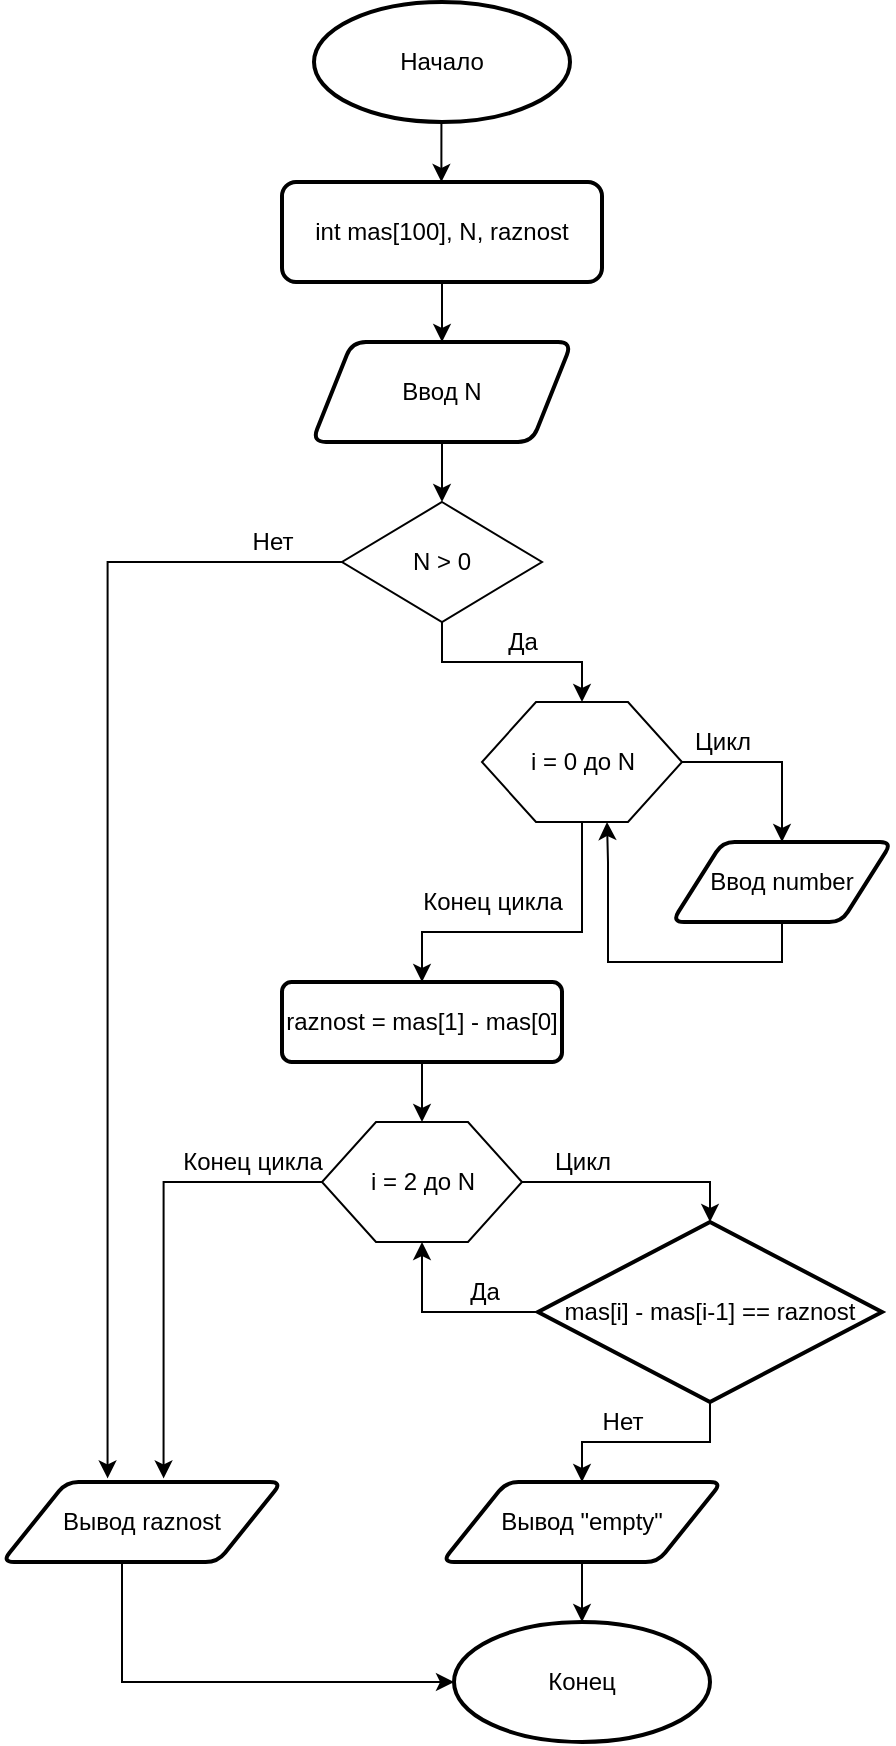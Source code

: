 <mxfile version="15.4.0" type="device"><diagram id="1gZ0z3veEJJ_xsImAwJJ" name="Страница 1"><mxGraphModel dx="1264" dy="584" grid="1" gridSize="10" guides="1" tooltips="1" connect="1" arrows="1" fold="1" page="1" pageScale="1" pageWidth="827" pageHeight="1169" math="0" shadow="0"><root><mxCell id="0"/><mxCell id="1" parent="0"/><mxCell id="5aveiOXsEnGryZkE9rI3-3" style="edgeStyle=orthogonalEdgeStyle;rounded=0;orthogonalLoop=1;jettySize=auto;html=1;exitX=0.5;exitY=1;exitDx=0;exitDy=0;" parent="1" edge="1"><mxGeometry relative="1" as="geometry"><mxPoint x="419.71" y="120" as="targetPoint"/><mxPoint x="419.71" y="90" as="sourcePoint"/><Array as="points"><mxPoint x="419.71" y="110"/><mxPoint x="419.71" y="110"/></Array></mxGeometry></mxCell><mxCell id="5aveiOXsEnGryZkE9rI3-14" value="Цикл" style="text;html=1;align=center;verticalAlign=middle;resizable=0;points=[];autosize=1;strokeColor=none;fillColor=none;" parent="1" vertex="1"><mxGeometry x="540" y="390" width="40" height="20" as="geometry"/></mxCell><mxCell id="5aveiOXsEnGryZkE9rI3-18" value="Начало" style="strokeWidth=2;html=1;shape=mxgraph.flowchart.start_2;whiteSpace=wrap;" parent="1" vertex="1"><mxGeometry x="356" y="30" width="128" height="60" as="geometry"/></mxCell><mxCell id="5aveiOXsEnGryZkE9rI3-24" value="" style="edgeStyle=orthogonalEdgeStyle;rounded=0;orthogonalLoop=1;jettySize=auto;html=1;" parent="1" source="5aveiOXsEnGryZkE9rI3-19" target="5aveiOXsEnGryZkE9rI3-23" edge="1"><mxGeometry relative="1" as="geometry"/></mxCell><mxCell id="5aveiOXsEnGryZkE9rI3-19" value="&lt;span&gt;int mas[100], N, raznost&lt;br&gt;&lt;/span&gt;" style="rounded=1;whiteSpace=wrap;html=1;absoluteArcSize=1;arcSize=14;strokeWidth=2;" parent="1" vertex="1"><mxGeometry x="340" y="120" width="160" height="50" as="geometry"/></mxCell><mxCell id="5aveiOXsEnGryZkE9rI3-29" style="edgeStyle=orthogonalEdgeStyle;rounded=0;orthogonalLoop=1;jettySize=auto;html=1;entryX=0.5;entryY=0;entryDx=0;entryDy=0;" parent="1" source="5aveiOXsEnGryZkE9rI3-23" edge="1"><mxGeometry relative="1" as="geometry"><mxPoint x="420.0" y="280" as="targetPoint"/></mxGeometry></mxCell><mxCell id="5aveiOXsEnGryZkE9rI3-23" value="Ввод N" style="shape=parallelogram;perimeter=parallelogramPerimeter;whiteSpace=wrap;html=1;fixedSize=1;rounded=1;strokeWidth=2;arcSize=14;" parent="1" vertex="1"><mxGeometry x="355" y="200" width="130" height="50" as="geometry"/></mxCell><mxCell id="5aveiOXsEnGryZkE9rI3-35" style="edgeStyle=orthogonalEdgeStyle;rounded=0;orthogonalLoop=1;jettySize=auto;html=1;exitX=1;exitY=0.5;exitDx=0;exitDy=0;entryX=0.5;entryY=0;entryDx=0;entryDy=0;" parent="1" source="5aveiOXsEnGryZkE9rI3-33" target="5aveiOXsEnGryZkE9rI3-34" edge="1"><mxGeometry relative="1" as="geometry"/></mxCell><mxCell id="5aveiOXsEnGryZkE9rI3-44" style="edgeStyle=orthogonalEdgeStyle;rounded=0;orthogonalLoop=1;jettySize=auto;html=1;" parent="1" source="5aveiOXsEnGryZkE9rI3-33" edge="1"><mxGeometry relative="1" as="geometry"><mxPoint x="410" y="520" as="targetPoint"/><Array as="points"><mxPoint x="490" y="495"/><mxPoint x="410" y="495"/><mxPoint x="410" y="510"/></Array></mxGeometry></mxCell><mxCell id="5aveiOXsEnGryZkE9rI3-33" value="" style="verticalLabelPosition=bottom;verticalAlign=top;html=1;shape=hexagon;perimeter=hexagonPerimeter2;arcSize=6;size=0.27;" parent="1" vertex="1"><mxGeometry x="440" y="380" width="100" height="60" as="geometry"/></mxCell><mxCell id="5aveiOXsEnGryZkE9rI3-15" value="i = 0 до N" style="text;html=1;align=center;verticalAlign=middle;resizable=0;points=[];autosize=1;strokeColor=none;fillColor=none;" parent="1" vertex="1"><mxGeometry x="455" y="400" width="70" height="20" as="geometry"/></mxCell><mxCell id="5aveiOXsEnGryZkE9rI3-37" value="" style="edgeStyle=orthogonalEdgeStyle;rounded=0;orthogonalLoop=1;jettySize=auto;html=1;entryX=0.625;entryY=1;entryDx=0;entryDy=0;" parent="1" source="5aveiOXsEnGryZkE9rI3-34" target="5aveiOXsEnGryZkE9rI3-33" edge="1"><mxGeometry relative="1" as="geometry"><mxPoint x="590" y="520" as="targetPoint"/><Array as="points"><mxPoint x="590" y="510"/><mxPoint x="503" y="510"/><mxPoint x="503" y="460"/></Array></mxGeometry></mxCell><mxCell id="5aveiOXsEnGryZkE9rI3-34" value="Ввод number" style="shape=parallelogram;html=1;strokeWidth=2;perimeter=parallelogramPerimeter;whiteSpace=wrap;rounded=1;arcSize=12;size=0.23;" parent="1" vertex="1"><mxGeometry x="535" y="450" width="110" height="40" as="geometry"/></mxCell><mxCell id="5aveiOXsEnGryZkE9rI3-43" value="Конец цикла" style="text;html=1;align=center;verticalAlign=middle;resizable=0;points=[];autosize=1;strokeColor=none;fillColor=none;" parent="1" vertex="1"><mxGeometry x="400" y="470" width="90" height="20" as="geometry"/></mxCell><mxCell id="5aveiOXsEnGryZkE9rI3-49" style="edgeStyle=orthogonalEdgeStyle;rounded=0;orthogonalLoop=1;jettySize=auto;html=1;entryX=0.5;entryY=0;entryDx=0;entryDy=0;" parent="1" source="5aveiOXsEnGryZkE9rI3-47" target="5aveiOXsEnGryZkE9rI3-48" edge="1"><mxGeometry relative="1" as="geometry"/></mxCell><mxCell id="5aveiOXsEnGryZkE9rI3-47" value="raznost = mas[1] - mas[0]" style="whiteSpace=wrap;html=1;rounded=1;strokeWidth=2;arcSize=12;" parent="1" vertex="1"><mxGeometry x="340" y="520" width="140" height="40" as="geometry"/></mxCell><mxCell id="5aveiOXsEnGryZkE9rI3-51" style="edgeStyle=orthogonalEdgeStyle;rounded=0;orthogonalLoop=1;jettySize=auto;html=1;entryX=0.5;entryY=0;entryDx=0;entryDy=0;entryPerimeter=0;" parent="1" source="5aveiOXsEnGryZkE9rI3-48" target="5aveiOXsEnGryZkE9rI3-52" edge="1"><mxGeometry relative="1" as="geometry"><mxPoint x="590" y="660" as="targetPoint"/></mxGeometry></mxCell><mxCell id="5aveiOXsEnGryZkE9rI3-48" value="" style="verticalLabelPosition=bottom;verticalAlign=top;html=1;shape=hexagon;perimeter=hexagonPerimeter2;arcSize=6;size=0.27;" parent="1" vertex="1"><mxGeometry x="360" y="590" width="100" height="60" as="geometry"/></mxCell><mxCell id="5aveiOXsEnGryZkE9rI3-65" style="edgeStyle=orthogonalEdgeStyle;rounded=0;orthogonalLoop=1;jettySize=auto;html=1;entryX=0.577;entryY=-0.045;entryDx=0;entryDy=0;entryPerimeter=0;" parent="1" target="5aveiOXsEnGryZkE9rI3-66" edge="1"><mxGeometry relative="1" as="geometry"><mxPoint x="330" y="770" as="targetPoint"/><mxPoint x="360" y="620" as="sourcePoint"/><Array as="points"><mxPoint x="281" y="620"/></Array></mxGeometry></mxCell><mxCell id="5aveiOXsEnGryZkE9rI3-50" value="i = 2 до N" style="text;html=1;align=center;verticalAlign=middle;resizable=0;points=[];autosize=1;strokeColor=none;fillColor=none;" parent="1" vertex="1"><mxGeometry x="375" y="610" width="70" height="20" as="geometry"/></mxCell><mxCell id="5aveiOXsEnGryZkE9rI3-55" style="edgeStyle=orthogonalEdgeStyle;rounded=0;orthogonalLoop=1;jettySize=auto;html=1;entryX=0.5;entryY=1;entryDx=0;entryDy=0;" parent="1" source="5aveiOXsEnGryZkE9rI3-52" target="5aveiOXsEnGryZkE9rI3-48" edge="1"><mxGeometry relative="1" as="geometry"/></mxCell><mxCell id="5aveiOXsEnGryZkE9rI3-58" style="edgeStyle=orthogonalEdgeStyle;rounded=0;orthogonalLoop=1;jettySize=auto;html=1;entryX=0.5;entryY=0;entryDx=0;entryDy=0;" parent="1" source="5aveiOXsEnGryZkE9rI3-52" target="5aveiOXsEnGryZkE9rI3-61" edge="1"><mxGeometry relative="1" as="geometry"><mxPoint x="480" y="780" as="targetPoint"/><Array as="points"><mxPoint x="554" y="750"/><mxPoint x="490" y="750"/></Array></mxGeometry></mxCell><mxCell id="5aveiOXsEnGryZkE9rI3-52" value="mas[i] - mas[i-1] == raznost" style="strokeWidth=2;html=1;shape=mxgraph.flowchart.decision;whiteSpace=wrap;" parent="1" vertex="1"><mxGeometry x="468" y="640" width="172" height="90" as="geometry"/></mxCell><mxCell id="5aveiOXsEnGryZkE9rI3-56" value="Да" style="text;html=1;align=center;verticalAlign=middle;resizable=0;points=[];autosize=1;strokeColor=none;fillColor=none;" parent="1" vertex="1"><mxGeometry x="426" y="665" width="30" height="20" as="geometry"/></mxCell><mxCell id="5aveiOXsEnGryZkE9rI3-59" value="Нет" style="text;html=1;align=center;verticalAlign=middle;resizable=0;points=[];autosize=1;strokeColor=none;fillColor=none;" parent="1" vertex="1"><mxGeometry x="490" y="730" width="40" height="20" as="geometry"/></mxCell><mxCell id="5aveiOXsEnGryZkE9rI3-62" style="edgeStyle=orthogonalEdgeStyle;rounded=0;orthogonalLoop=1;jettySize=auto;html=1;" parent="1" source="5aveiOXsEnGryZkE9rI3-61" edge="1"><mxGeometry relative="1" as="geometry"><mxPoint x="490" y="840" as="targetPoint"/><Array as="points"><mxPoint x="490" y="835"/><mxPoint x="490" y="835"/></Array></mxGeometry></mxCell><mxCell id="5aveiOXsEnGryZkE9rI3-61" value="Вывод &quot;empty&quot;" style="shape=parallelogram;html=1;strokeWidth=2;perimeter=parallelogramPerimeter;whiteSpace=wrap;rounded=1;arcSize=12;size=0.23;" parent="1" vertex="1"><mxGeometry x="420" y="770" width="140" height="40" as="geometry"/></mxCell><mxCell id="5aveiOXsEnGryZkE9rI3-63" value="&lt;span style=&quot;color: rgba(0 , 0 , 0 , 0) ; font-family: monospace ; font-size: 0px&quot;&gt;%3CmxGraphModel%3E%3Croot%3E%3CmxCell%20id%3D%220%22%2F%3E%3CmxCell%20id%3D%221%22%20parent%3D%220%22%2F%3E%3CmxCell%20id%3D%222%22%20value%3D%22%D0%9D%D0%B0%D1%87%D0%B0%D0%BB%D0%BE%22%20style%3D%22strokeWidth%3D2%3Bhtml%3D1%3Bshape%3Dmxgraph.flowchart.start_2%3BwhiteSpace%3Dwrap%3B%22%20vertex%3D%221%22%20parent%3D%221%22%3E%3CmxGeometry%20x%3D%22356%22%20y%3D%2230%22%20width%3D%22128%22%20height%3D%2260%22%20as%3D%22geometry%22%2F%3E%3C%2FmxCell%3E%3C%2Froot%3E%3C%2FmxGraphModel%3E&lt;/span&gt;" style="text;html=1;align=center;verticalAlign=middle;resizable=0;points=[];autosize=1;strokeColor=none;fillColor=none;" parent="1" vertex="1"><mxGeometry x="470" y="850" width="20" height="20" as="geometry"/></mxCell><mxCell id="5aveiOXsEnGryZkE9rI3-64" value="Конец" style="strokeWidth=2;html=1;shape=mxgraph.flowchart.start_2;whiteSpace=wrap;" parent="1" vertex="1"><mxGeometry x="426" y="840" width="128" height="60" as="geometry"/></mxCell><mxCell id="5aveiOXsEnGryZkE9rI3-67" style="edgeStyle=orthogonalEdgeStyle;rounded=0;orthogonalLoop=1;jettySize=auto;html=1;exitX=0.5;exitY=1;exitDx=0;exitDy=0;" parent="1" source="5aveiOXsEnGryZkE9rI3-66" target="5aveiOXsEnGryZkE9rI3-64" edge="1"><mxGeometry relative="1" as="geometry"><Array as="points"><mxPoint x="260" y="870"/></Array></mxGeometry></mxCell><mxCell id="5aveiOXsEnGryZkE9rI3-66" value="Вывод raznost" style="shape=parallelogram;html=1;strokeWidth=2;perimeter=parallelogramPerimeter;whiteSpace=wrap;rounded=1;arcSize=12;size=0.23;" parent="1" vertex="1"><mxGeometry x="200" y="770" width="140" height="40" as="geometry"/></mxCell><mxCell id="kINupwiuMakOFHJ_7HFf-5" style="edgeStyle=orthogonalEdgeStyle;rounded=0;orthogonalLoop=1;jettySize=auto;html=1;entryX=0.5;entryY=0;entryDx=0;entryDy=0;" parent="1" source="kINupwiuMakOFHJ_7HFf-3" target="5aveiOXsEnGryZkE9rI3-33" edge="1"><mxGeometry relative="1" as="geometry"/></mxCell><mxCell id="kINupwiuMakOFHJ_7HFf-7" style="edgeStyle=orthogonalEdgeStyle;rounded=0;orthogonalLoop=1;jettySize=auto;html=1;entryX=0.377;entryY=-0.045;entryDx=0;entryDy=0;entryPerimeter=0;" parent="1" source="kINupwiuMakOFHJ_7HFf-3" target="5aveiOXsEnGryZkE9rI3-66" edge="1"><mxGeometry relative="1" as="geometry"><Array as="points"><mxPoint x="253" y="310"/></Array><mxPoint x="250" y="770" as="targetPoint"/></mxGeometry></mxCell><mxCell id="kINupwiuMakOFHJ_7HFf-3" value="N &amp;gt; 0" style="rhombus;whiteSpace=wrap;html=1;" parent="1" vertex="1"><mxGeometry x="370" y="280" width="100" height="60" as="geometry"/></mxCell><mxCell id="kINupwiuMakOFHJ_7HFf-6" value="Да" style="text;html=1;align=center;verticalAlign=middle;resizable=0;points=[];autosize=1;strokeColor=none;fillColor=none;" parent="1" vertex="1"><mxGeometry x="445" y="340" width="30" height="20" as="geometry"/></mxCell><mxCell id="kINupwiuMakOFHJ_7HFf-8" value="Нет" style="text;html=1;align=center;verticalAlign=middle;resizable=0;points=[];autosize=1;strokeColor=none;fillColor=none;" parent="1" vertex="1"><mxGeometry x="315" y="290" width="40" height="20" as="geometry"/></mxCell><mxCell id="zLMqf0qRjJSmHmDcTt8k-1" value="Цикл" style="text;html=1;align=center;verticalAlign=middle;resizable=0;points=[];autosize=1;strokeColor=none;fillColor=none;" parent="1" vertex="1"><mxGeometry x="470" y="600" width="40" height="20" as="geometry"/></mxCell><mxCell id="zLMqf0qRjJSmHmDcTt8k-2" value="Конец цикла" style="text;html=1;align=center;verticalAlign=middle;resizable=0;points=[];autosize=1;strokeColor=none;fillColor=none;" parent="1" vertex="1"><mxGeometry x="280" y="600" width="90" height="20" as="geometry"/></mxCell></root></mxGraphModel></diagram></mxfile>